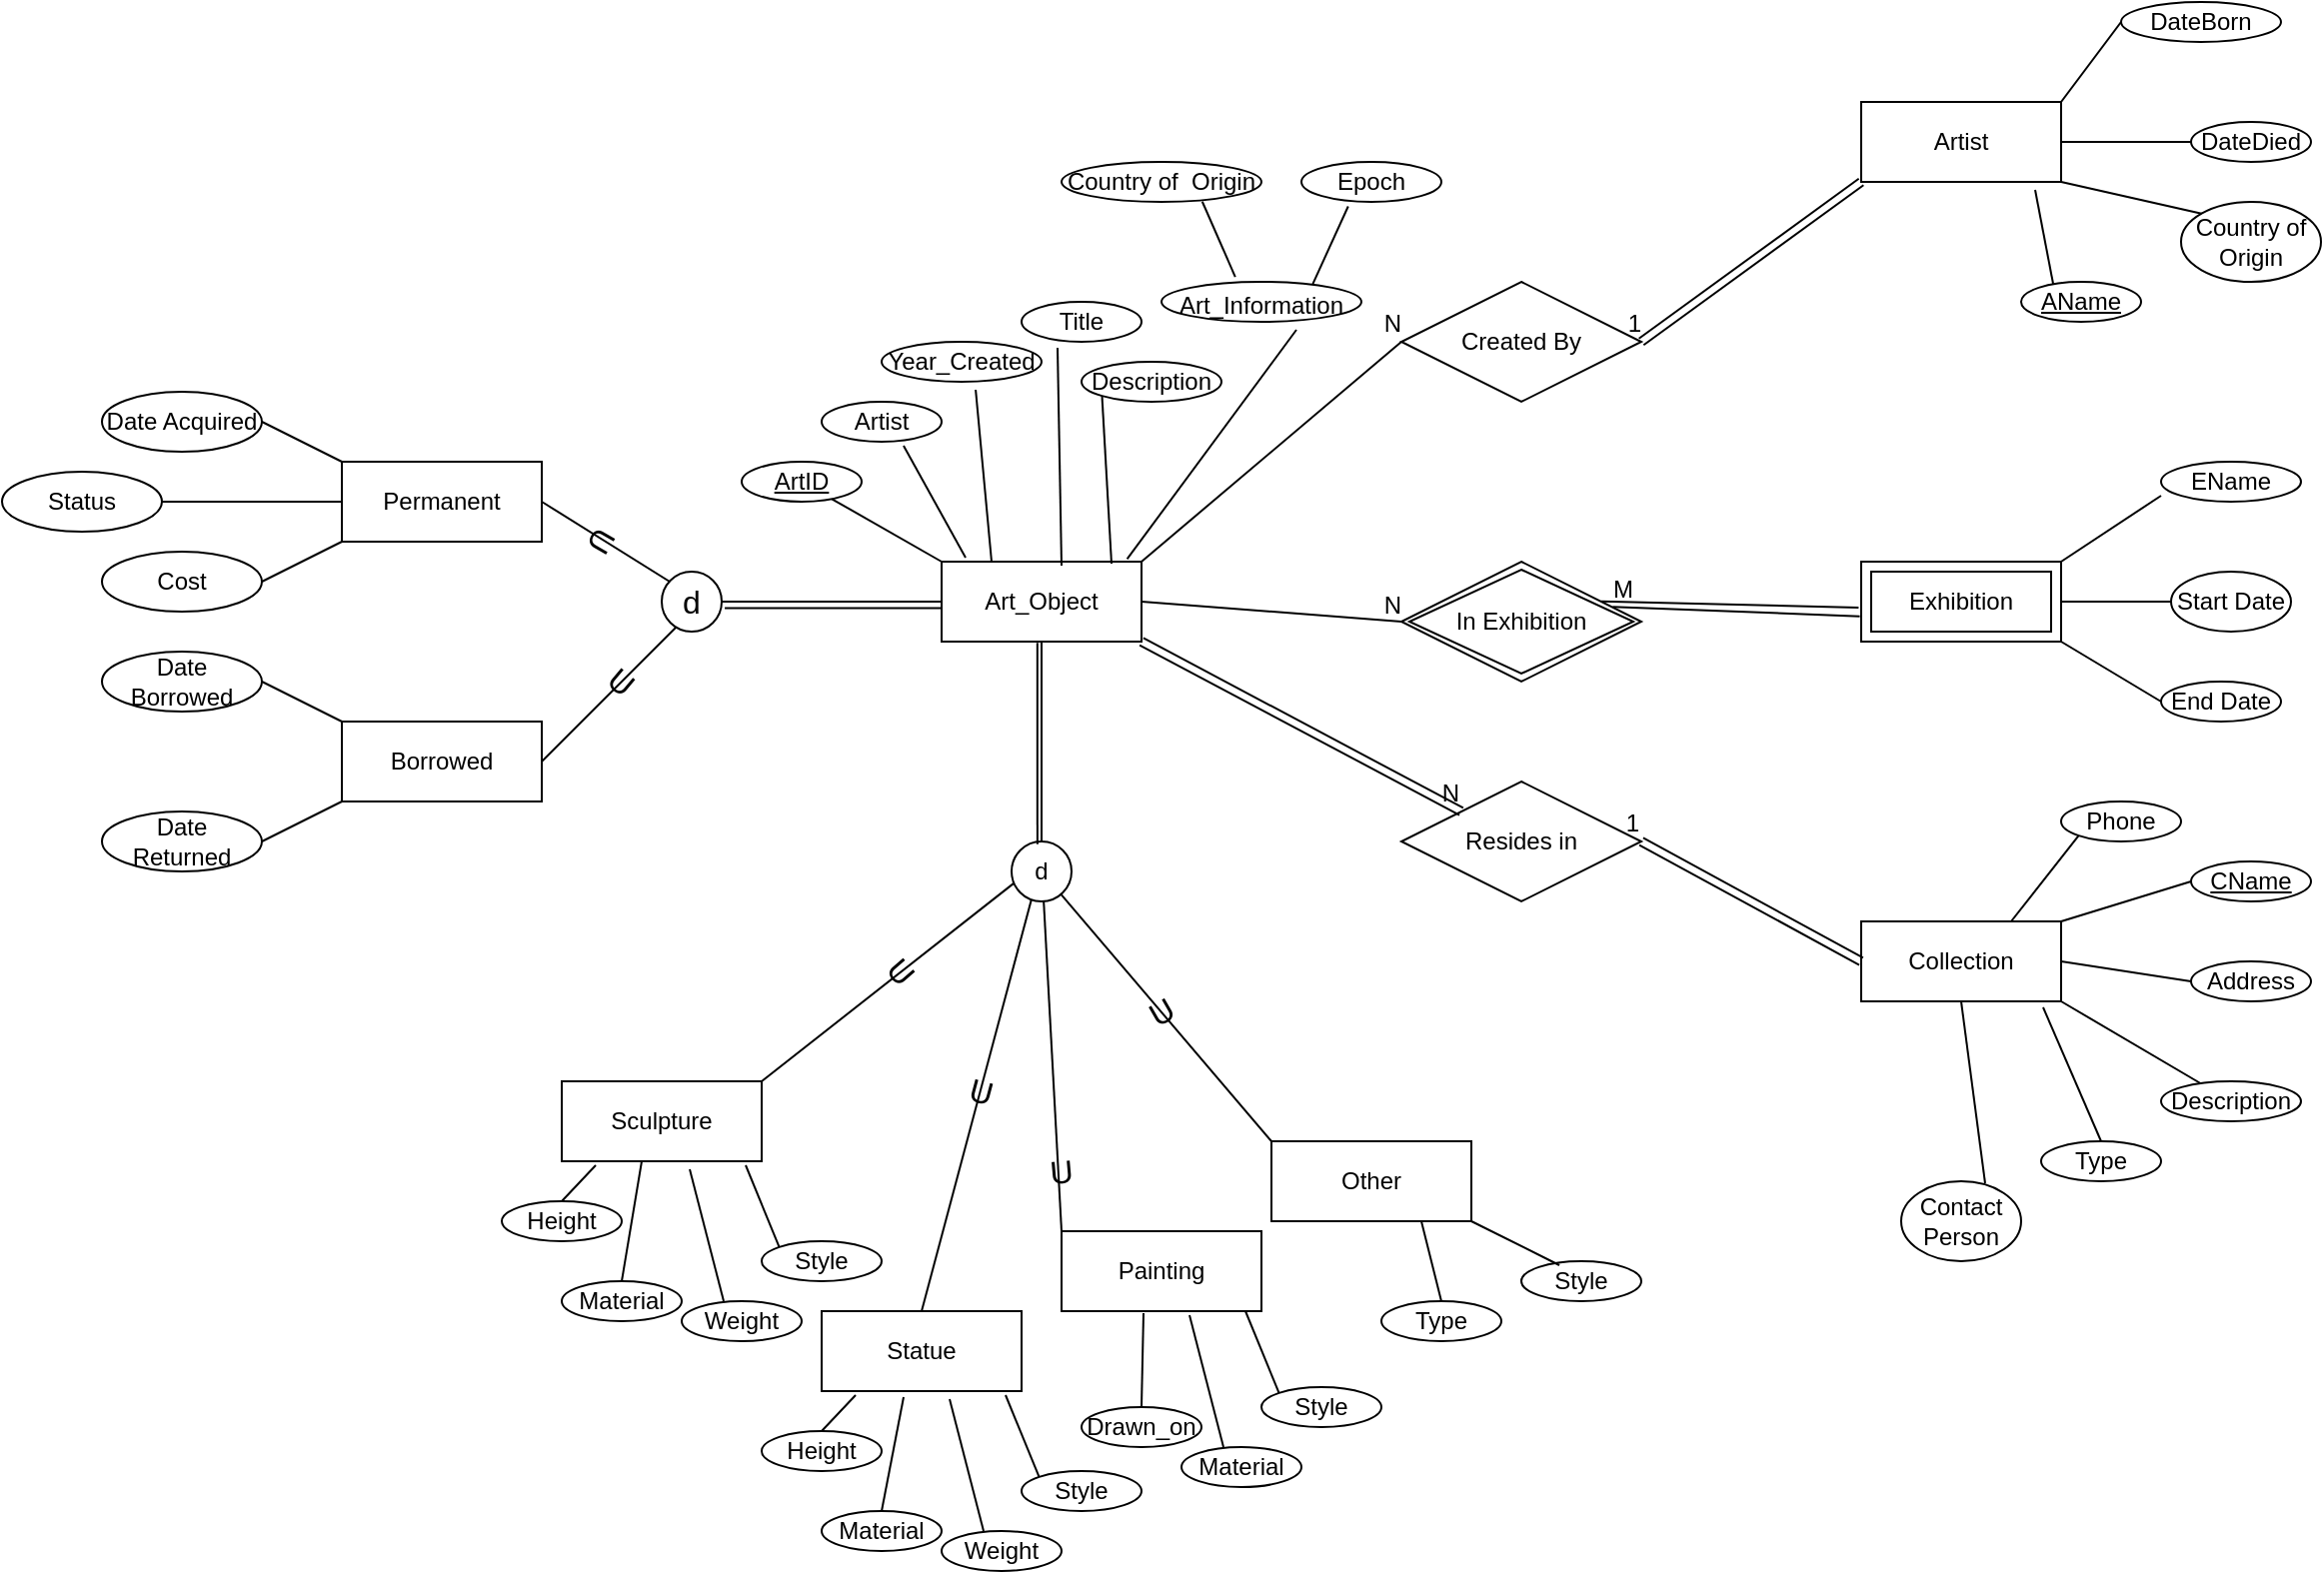 <mxfile>
    <diagram id="M828vq5d6RUSsPA0u2Nk" name="Page-1">
        <mxGraphModel dx="2179" dy="916" grid="1" gridSize="10" guides="1" tooltips="1" connect="1" arrows="1" fold="1" page="1" pageScale="1" pageWidth="850" pageHeight="1100" math="0" shadow="0">
            <root>
                <mxCell id="0"/>
                <mxCell id="1" parent="0"/>
                <mxCell id="3" value="Art_Object" style="whiteSpace=wrap;html=1;align=center;" parent="1" vertex="1">
                    <mxGeometry x="360" y="390" width="100" height="40" as="geometry"/>
                </mxCell>
                <mxCell id="4" value="Sculpture" style="whiteSpace=wrap;html=1;align=center;" parent="1" vertex="1">
                    <mxGeometry x="170" y="650" width="100" height="40" as="geometry"/>
                </mxCell>
                <mxCell id="5" value="Statue" style="whiteSpace=wrap;html=1;align=center;" parent="1" vertex="1">
                    <mxGeometry x="300" y="765" width="100" height="40" as="geometry"/>
                </mxCell>
                <mxCell id="6" value="Painting" style="whiteSpace=wrap;html=1;align=center;" parent="1" vertex="1">
                    <mxGeometry x="420" y="725" width="100" height="40" as="geometry"/>
                </mxCell>
                <mxCell id="7" value="Borrowed" style="whiteSpace=wrap;html=1;align=center;" parent="1" vertex="1">
                    <mxGeometry x="60" y="470" width="100" height="40" as="geometry"/>
                </mxCell>
                <mxCell id="8" value="Permanent" style="whiteSpace=wrap;html=1;align=center;" parent="1" vertex="1">
                    <mxGeometry x="60" y="340" width="100" height="40" as="geometry"/>
                </mxCell>
                <mxCell id="10" value="" style="endArrow=none;html=1;exitX=0;exitY=0;exitDx=0;exitDy=0;" parent="1" source="6" edge="1">
                    <mxGeometry width="50" height="50" relative="1" as="geometry">
                        <mxPoint x="420" y="580" as="sourcePoint"/>
                        <mxPoint x="410" y="540" as="targetPoint"/>
                    </mxGeometry>
                </mxCell>
                <mxCell id="11" value="" style="endArrow=none;html=1;exitX=1;exitY=0;exitDx=0;exitDy=0;" parent="1" source="4" edge="1">
                    <mxGeometry width="50" height="50" relative="1" as="geometry">
                        <mxPoint x="430" y="590" as="sourcePoint"/>
                        <mxPoint x="410" y="540" as="targetPoint"/>
                    </mxGeometry>
                </mxCell>
                <mxCell id="12" value="&lt;u&gt;ArtID&lt;/u&gt;" style="ellipse;whiteSpace=wrap;html=1;align=center;" parent="1" vertex="1">
                    <mxGeometry x="260" y="340" width="60" height="20" as="geometry"/>
                </mxCell>
                <mxCell id="13" value="Artist" style="ellipse;whiteSpace=wrap;html=1;align=center;" parent="1" vertex="1">
                    <mxGeometry x="300" y="310" width="60" height="20" as="geometry"/>
                </mxCell>
                <mxCell id="14" value="Year_Created" style="ellipse;whiteSpace=wrap;html=1;align=center;" parent="1" vertex="1">
                    <mxGeometry x="330" y="280" width="80" height="20" as="geometry"/>
                </mxCell>
                <mxCell id="15" value="" style="endArrow=none;html=1;exitX=0;exitY=0;exitDx=0;exitDy=0;" parent="1" source="3" target="12" edge="1">
                    <mxGeometry width="50" height="50" relative="1" as="geometry">
                        <mxPoint x="610" y="420" as="sourcePoint"/>
                        <mxPoint x="660" y="370" as="targetPoint"/>
                    </mxGeometry>
                </mxCell>
                <mxCell id="16" value="" style="endArrow=none;html=1;exitX=0.12;exitY=-0.05;exitDx=0;exitDy=0;entryX=0.683;entryY=1.1;entryDx=0;entryDy=0;entryPerimeter=0;exitPerimeter=0;" parent="1" source="3" target="13" edge="1">
                    <mxGeometry width="50" height="50" relative="1" as="geometry">
                        <mxPoint x="370" y="400" as="sourcePoint"/>
                        <mxPoint x="315.116" y="368.638" as="targetPoint"/>
                    </mxGeometry>
                </mxCell>
                <mxCell id="17" value="" style="endArrow=none;html=1;exitX=0.25;exitY=0;exitDx=0;exitDy=0;entryX=0.588;entryY=1.2;entryDx=0;entryDy=0;entryPerimeter=0;" parent="1" source="3" target="14" edge="1">
                    <mxGeometry width="50" height="50" relative="1" as="geometry">
                        <mxPoint x="380" y="410" as="sourcePoint"/>
                        <mxPoint x="325.116" y="378.638" as="targetPoint"/>
                    </mxGeometry>
                </mxCell>
                <mxCell id="19" value="Title" style="ellipse;whiteSpace=wrap;html=1;align=center;" parent="1" vertex="1">
                    <mxGeometry x="400" y="260" width="60" height="20" as="geometry"/>
                </mxCell>
                <mxCell id="20" value="Description" style="ellipse;whiteSpace=wrap;html=1;align=center;" parent="1" vertex="1">
                    <mxGeometry x="430" y="290" width="70" height="20" as="geometry"/>
                </mxCell>
                <mxCell id="21" value="" style="endArrow=none;html=1;entryX=0.3;entryY=1.15;entryDx=0;entryDy=0;entryPerimeter=0;exitX=0.6;exitY=0.05;exitDx=0;exitDy=0;exitPerimeter=0;" parent="1" source="3" target="19" edge="1">
                    <mxGeometry width="50" height="50" relative="1" as="geometry">
                        <mxPoint x="610" y="420" as="sourcePoint"/>
                        <mxPoint x="660" y="370" as="targetPoint"/>
                    </mxGeometry>
                </mxCell>
                <mxCell id="23" value="" style="endArrow=none;html=1;entryX=0;entryY=1;entryDx=0;entryDy=0;exitX=0.85;exitY=0.025;exitDx=0;exitDy=0;exitPerimeter=0;" parent="1" source="3" target="20" edge="1">
                    <mxGeometry width="50" height="50" relative="1" as="geometry">
                        <mxPoint x="610" y="420" as="sourcePoint"/>
                        <mxPoint x="660" y="370" as="targetPoint"/>
                    </mxGeometry>
                </mxCell>
                <mxCell id="24" value="" style="endArrow=none;html=1;entryX=0.17;entryY=1.05;entryDx=0;entryDy=0;entryPerimeter=0;" parent="1" target="4" edge="1">
                    <mxGeometry width="50" height="50" relative="1" as="geometry">
                        <mxPoint x="170" y="710" as="sourcePoint"/>
                        <mxPoint x="650" y="610" as="targetPoint"/>
                    </mxGeometry>
                </mxCell>
                <mxCell id="25" value="Height" style="ellipse;whiteSpace=wrap;html=1;align=center;" parent="1" vertex="1">
                    <mxGeometry x="140" y="710" width="60" height="20" as="geometry"/>
                </mxCell>
                <mxCell id="26" value="Material" style="ellipse;whiteSpace=wrap;html=1;align=center;" parent="1" vertex="1">
                    <mxGeometry x="170" y="750" width="60" height="20" as="geometry"/>
                </mxCell>
                <mxCell id="27" value="" style="endArrow=none;html=1;entryX=0.4;entryY=1;entryDx=0;entryDy=0;entryPerimeter=0;exitX=0.5;exitY=0;exitDx=0;exitDy=0;" parent="1" source="26" target="4" edge="1">
                    <mxGeometry width="50" height="50" relative="1" as="geometry">
                        <mxPoint x="600" y="660" as="sourcePoint"/>
                        <mxPoint x="650" y="610" as="targetPoint"/>
                    </mxGeometry>
                </mxCell>
                <mxCell id="28" value="Weight" style="ellipse;whiteSpace=wrap;html=1;align=center;" parent="1" vertex="1">
                    <mxGeometry x="230" y="760" width="60" height="20" as="geometry"/>
                </mxCell>
                <mxCell id="29" value="Style" style="ellipse;whiteSpace=wrap;html=1;align=center;" parent="1" vertex="1">
                    <mxGeometry x="270" y="730" width="60" height="20" as="geometry"/>
                </mxCell>
                <mxCell id="30" value="" style="endArrow=none;html=1;entryX=0.64;entryY=1.1;entryDx=0;entryDy=0;entryPerimeter=0;exitX=0.35;exitY=0;exitDx=0;exitDy=0;exitPerimeter=0;" parent="1" source="28" target="4" edge="1">
                    <mxGeometry width="50" height="50" relative="1" as="geometry">
                        <mxPoint x="600" y="660" as="sourcePoint"/>
                        <mxPoint x="650" y="610" as="targetPoint"/>
                    </mxGeometry>
                </mxCell>
                <mxCell id="31" value="" style="endArrow=none;html=1;entryX=0.92;entryY=1.05;entryDx=0;entryDy=0;entryPerimeter=0;exitX=0;exitY=0;exitDx=0;exitDy=0;" parent="1" source="29" target="4" edge="1">
                    <mxGeometry width="50" height="50" relative="1" as="geometry">
                        <mxPoint x="600" y="660" as="sourcePoint"/>
                        <mxPoint x="650" y="610" as="targetPoint"/>
                    </mxGeometry>
                </mxCell>
                <mxCell id="32" value="" style="endArrow=none;html=1;entryX=0.17;entryY=1.05;entryDx=0;entryDy=0;entryPerimeter=0;" parent="1" edge="1">
                    <mxGeometry width="50" height="50" relative="1" as="geometry">
                        <mxPoint x="300" y="825" as="sourcePoint"/>
                        <mxPoint x="317" y="807" as="targetPoint"/>
                    </mxGeometry>
                </mxCell>
                <mxCell id="33" value="Height" style="ellipse;whiteSpace=wrap;html=1;align=center;" parent="1" vertex="1">
                    <mxGeometry x="270" y="825" width="60" height="20" as="geometry"/>
                </mxCell>
                <mxCell id="34" value="Material" style="ellipse;whiteSpace=wrap;html=1;align=center;" parent="1" vertex="1">
                    <mxGeometry x="300" y="865" width="60" height="20" as="geometry"/>
                </mxCell>
                <mxCell id="35" value="Weight" style="ellipse;whiteSpace=wrap;html=1;align=center;" parent="1" vertex="1">
                    <mxGeometry x="360" y="875" width="60" height="20" as="geometry"/>
                </mxCell>
                <mxCell id="36" value="Style" style="ellipse;whiteSpace=wrap;html=1;align=center;" parent="1" vertex="1">
                    <mxGeometry x="400" y="845" width="60" height="20" as="geometry"/>
                </mxCell>
                <mxCell id="37" value="" style="endArrow=none;html=1;entryX=0.64;entryY=1.1;entryDx=0;entryDy=0;entryPerimeter=0;exitX=0.35;exitY=0;exitDx=0;exitDy=0;exitPerimeter=0;" parent="1" source="35" edge="1">
                    <mxGeometry width="50" height="50" relative="1" as="geometry">
                        <mxPoint x="730" y="775" as="sourcePoint"/>
                        <mxPoint x="364" y="809" as="targetPoint"/>
                    </mxGeometry>
                </mxCell>
                <mxCell id="38" value="" style="endArrow=none;html=1;entryX=0.92;entryY=1.05;entryDx=0;entryDy=0;entryPerimeter=0;exitX=0;exitY=0;exitDx=0;exitDy=0;" parent="1" source="36" edge="1">
                    <mxGeometry width="50" height="50" relative="1" as="geometry">
                        <mxPoint x="730" y="775" as="sourcePoint"/>
                        <mxPoint x="392" y="807" as="targetPoint"/>
                    </mxGeometry>
                </mxCell>
                <mxCell id="39" value="" style="endArrow=none;html=1;entryX=0.41;entryY=1.075;entryDx=0;entryDy=0;entryPerimeter=0;exitX=0.5;exitY=0;exitDx=0;exitDy=0;" parent="1" source="34" target="5" edge="1">
                    <mxGeometry width="50" height="50" relative="1" as="geometry">
                        <mxPoint x="550" y="775" as="sourcePoint"/>
                        <mxPoint x="600" y="725" as="targetPoint"/>
                    </mxGeometry>
                </mxCell>
                <mxCell id="42" value="Drawn_on" style="ellipse;whiteSpace=wrap;html=1;align=center;" parent="1" vertex="1">
                    <mxGeometry x="430" y="813" width="60" height="20" as="geometry"/>
                </mxCell>
                <mxCell id="43" value="Material" style="ellipse;whiteSpace=wrap;html=1;align=center;" parent="1" vertex="1">
                    <mxGeometry x="480" y="833" width="60" height="20" as="geometry"/>
                </mxCell>
                <mxCell id="44" value="Style" style="ellipse;whiteSpace=wrap;html=1;align=center;" parent="1" vertex="1">
                    <mxGeometry x="520" y="803" width="60" height="20" as="geometry"/>
                </mxCell>
                <mxCell id="45" value="" style="endArrow=none;html=1;entryX=0.64;entryY=1.1;entryDx=0;entryDy=0;entryPerimeter=0;exitX=0.35;exitY=0;exitDx=0;exitDy=0;exitPerimeter=0;" parent="1" source="43" edge="1">
                    <mxGeometry width="50" height="50" relative="1" as="geometry">
                        <mxPoint x="850" y="733" as="sourcePoint"/>
                        <mxPoint x="484" y="767" as="targetPoint"/>
                    </mxGeometry>
                </mxCell>
                <mxCell id="46" value="" style="endArrow=none;html=1;entryX=0.92;entryY=1.05;entryDx=0;entryDy=0;entryPerimeter=0;exitX=0;exitY=0;exitDx=0;exitDy=0;" parent="1" source="44" edge="1">
                    <mxGeometry width="50" height="50" relative="1" as="geometry">
                        <mxPoint x="850" y="733" as="sourcePoint"/>
                        <mxPoint x="512" y="765" as="targetPoint"/>
                    </mxGeometry>
                </mxCell>
                <mxCell id="47" value="" style="endArrow=none;html=1;entryX=0.41;entryY=1.075;entryDx=0;entryDy=0;entryPerimeter=0;exitX=0.5;exitY=0;exitDx=0;exitDy=0;" parent="1" source="42" edge="1">
                    <mxGeometry width="50" height="50" relative="1" as="geometry">
                        <mxPoint x="670" y="733" as="sourcePoint"/>
                        <mxPoint x="461" y="766" as="targetPoint"/>
                    </mxGeometry>
                </mxCell>
                <mxCell id="48" value="Artist" style="whiteSpace=wrap;html=1;align=center;" parent="1" vertex="1">
                    <mxGeometry x="820" y="160" width="100" height="40" as="geometry"/>
                </mxCell>
                <mxCell id="49" value="Collection" style="whiteSpace=wrap;html=1;align=center;" parent="1" vertex="1">
                    <mxGeometry x="820" y="570" width="100" height="40" as="geometry"/>
                </mxCell>
                <mxCell id="51" value="" style="endArrow=none;html=1;exitX=0.5;exitY=0;exitDx=0;exitDy=0;" parent="1" source="5" edge="1">
                    <mxGeometry width="50" height="50" relative="1" as="geometry">
                        <mxPoint x="350" y="760" as="sourcePoint"/>
                        <mxPoint x="410" y="540" as="targetPoint"/>
                    </mxGeometry>
                </mxCell>
                <mxCell id="53" value="Created By" style="shape=rhombus;perimeter=rhombusPerimeter;whiteSpace=wrap;html=1;align=center;" parent="1" vertex="1">
                    <mxGeometry x="590" y="250" width="120" height="60" as="geometry"/>
                </mxCell>
                <mxCell id="54" value="In Exhibition" style="shape=rhombus;double=1;perimeter=rhombusPerimeter;whiteSpace=wrap;html=1;align=center;" parent="1" vertex="1">
                    <mxGeometry x="590" y="390" width="120" height="60" as="geometry"/>
                </mxCell>
                <mxCell id="55" value="Resides in" style="shape=rhombus;perimeter=rhombusPerimeter;whiteSpace=wrap;html=1;align=center;" parent="1" vertex="1">
                    <mxGeometry x="590" y="500" width="120" height="60" as="geometry"/>
                </mxCell>
                <mxCell id="56" value="" style="shape=link;html=1;rounded=0;exitX=1;exitY=1;exitDx=0;exitDy=0;entryX=0;entryY=0;entryDx=0;entryDy=0;" parent="1" source="3" target="55" edge="1">
                    <mxGeometry relative="1" as="geometry">
                        <mxPoint x="430" y="500" as="sourcePoint"/>
                        <mxPoint x="590" y="500" as="targetPoint"/>
                    </mxGeometry>
                </mxCell>
                <mxCell id="57" value="N" style="resizable=0;html=1;align=right;verticalAlign=bottom;" parent="56" connectable="0" vertex="1">
                    <mxGeometry x="1" relative="1" as="geometry"/>
                </mxCell>
                <mxCell id="58" value="" style="shape=link;html=1;rounded=0;entryX=1;entryY=0.5;entryDx=0;entryDy=0;exitX=0;exitY=0.5;exitDx=0;exitDy=0;" parent="1" source="49" target="55" edge="1">
                    <mxGeometry relative="1" as="geometry">
                        <mxPoint x="550" y="400" as="sourcePoint"/>
                        <mxPoint x="710" y="400" as="targetPoint"/>
                    </mxGeometry>
                </mxCell>
                <mxCell id="59" value="1" style="resizable=0;html=1;align=right;verticalAlign=bottom;" parent="58" connectable="0" vertex="1">
                    <mxGeometry x="1" relative="1" as="geometry"/>
                </mxCell>
                <mxCell id="62" value="" style="endArrow=none;html=1;rounded=0;entryX=0;entryY=0.5;entryDx=0;entryDy=0;exitX=1;exitY=0.5;exitDx=0;exitDy=0;" parent="1" source="3" target="54" edge="1">
                    <mxGeometry relative="1" as="geometry">
                        <mxPoint x="550" y="500" as="sourcePoint"/>
                        <mxPoint x="710" y="500" as="targetPoint"/>
                    </mxGeometry>
                </mxCell>
                <mxCell id="63" value="N" style="resizable=0;html=1;align=right;verticalAlign=bottom;" parent="62" connectable="0" vertex="1">
                    <mxGeometry x="1" relative="1" as="geometry"/>
                </mxCell>
                <mxCell id="64" value="" style="endArrow=none;html=1;rounded=0;exitX=0.881;exitY=0.378;exitDx=0;exitDy=0;exitPerimeter=0;entryX=-0.007;entryY=0.683;entryDx=0;entryDy=0;entryPerimeter=0;" parent="1" source="54" edge="1">
                    <mxGeometry relative="1" as="geometry">
                        <mxPoint x="730" y="419.75" as="sourcePoint"/>
                        <mxPoint x="819.3" y="417.32" as="targetPoint"/>
                    </mxGeometry>
                </mxCell>
                <mxCell id="65" value="" style="endArrow=none;html=1;rounded=0;entryX=-0.013;entryY=0.575;entryDx=0;entryDy=0;entryPerimeter=0;" parent="1" edge="1">
                    <mxGeometry relative="1" as="geometry">
                        <mxPoint x="690" y="409.83" as="sourcePoint"/>
                        <mxPoint x="818.7" y="413" as="targetPoint"/>
                    </mxGeometry>
                </mxCell>
                <mxCell id="66" value="M" style="text;strokeColor=none;fillColor=none;spacingLeft=4;spacingRight=4;overflow=hidden;rotatable=0;points=[[0,0.5],[1,0.5]];portConstraint=eastwest;fontSize=12;" parent="1" vertex="1">
                    <mxGeometry x="690" y="390" width="30" height="20" as="geometry"/>
                </mxCell>
                <mxCell id="71" value="" style="endArrow=none;html=1;rounded=0;entryX=0;entryY=0.5;entryDx=0;entryDy=0;exitX=1;exitY=0;exitDx=0;exitDy=0;" parent="1" source="3" target="53" edge="1">
                    <mxGeometry relative="1" as="geometry">
                        <mxPoint x="490" y="470" as="sourcePoint"/>
                        <mxPoint x="650" y="470" as="targetPoint"/>
                    </mxGeometry>
                </mxCell>
                <mxCell id="72" value="N" style="resizable=0;html=1;align=right;verticalAlign=bottom;" parent="71" connectable="0" vertex="1">
                    <mxGeometry x="1" relative="1" as="geometry"/>
                </mxCell>
                <mxCell id="75" value="" style="shape=link;html=1;rounded=0;entryX=1;entryY=0.5;entryDx=0;entryDy=0;exitX=0;exitY=1;exitDx=0;exitDy=0;" parent="1" source="48" target="53" edge="1">
                    <mxGeometry relative="1" as="geometry">
                        <mxPoint x="490" y="470" as="sourcePoint"/>
                        <mxPoint x="650" y="470" as="targetPoint"/>
                    </mxGeometry>
                </mxCell>
                <mxCell id="76" value="1" style="resizable=0;html=1;align=right;verticalAlign=bottom;" parent="75" connectable="0" vertex="1">
                    <mxGeometry x="1" relative="1" as="geometry"/>
                </mxCell>
                <mxCell id="77" value="Other" style="whiteSpace=wrap;html=1;align=center;" parent="1" vertex="1">
                    <mxGeometry x="525" y="680" width="100" height="40" as="geometry"/>
                </mxCell>
                <mxCell id="78" value="" style="endArrow=none;html=1;entryX=0.5;entryY=1;entryDx=0;entryDy=0;" parent="1" target="3" edge="1">
                    <mxGeometry width="50" height="50" relative="1" as="geometry">
                        <mxPoint x="410" y="540" as="sourcePoint"/>
                        <mxPoint x="600" y="440" as="targetPoint"/>
                    </mxGeometry>
                </mxCell>
                <mxCell id="79" value="" style="endArrow=none;html=1;entryX=0;entryY=0;entryDx=0;entryDy=0;startArrow=none;" parent="1" source="135" target="77" edge="1">
                    <mxGeometry width="50" height="50" relative="1" as="geometry">
                        <mxPoint x="410" y="540" as="sourcePoint"/>
                        <mxPoint x="420" y="440" as="targetPoint"/>
                    </mxGeometry>
                </mxCell>
                <mxCell id="81" value="Type" style="ellipse;whiteSpace=wrap;html=1;align=center;" parent="1" vertex="1">
                    <mxGeometry x="580" y="760" width="60" height="20" as="geometry"/>
                </mxCell>
                <mxCell id="82" value="Style" style="ellipse;whiteSpace=wrap;html=1;align=center;" parent="1" vertex="1">
                    <mxGeometry x="650" y="740" width="60" height="20" as="geometry"/>
                </mxCell>
                <mxCell id="83" value="" style="endArrow=none;html=1;entryX=0.75;entryY=1;entryDx=0;entryDy=0;exitX=0.5;exitY=0;exitDx=0;exitDy=0;" parent="1" source="81" target="77" edge="1">
                    <mxGeometry width="50" height="50" relative="1" as="geometry">
                        <mxPoint x="710" y="845" as="sourcePoint"/>
                        <mxPoint x="760" y="795" as="targetPoint"/>
                    </mxGeometry>
                </mxCell>
                <mxCell id="84" value="" style="endArrow=none;html=1;entryX=1;entryY=1;entryDx=0;entryDy=0;exitX=0.317;exitY=0.1;exitDx=0;exitDy=0;exitPerimeter=0;" parent="1" source="82" target="77" edge="1">
                    <mxGeometry width="50" height="50" relative="1" as="geometry">
                        <mxPoint x="760" y="770" as="sourcePoint"/>
                        <mxPoint x="750" y="730" as="targetPoint"/>
                    </mxGeometry>
                </mxCell>
                <mxCell id="86" value="&lt;u&gt;AName&lt;/u&gt;" style="ellipse;whiteSpace=wrap;html=1;align=center;" parent="1" vertex="1">
                    <mxGeometry x="900" y="250" width="60" height="20" as="geometry"/>
                </mxCell>
                <mxCell id="87" value="DateBorn" style="ellipse;whiteSpace=wrap;html=1;align=center;" parent="1" vertex="1">
                    <mxGeometry x="950" y="110" width="80" height="20" as="geometry"/>
                </mxCell>
                <mxCell id="88" value="DateDied" style="ellipse;whiteSpace=wrap;html=1;align=center;" parent="1" vertex="1">
                    <mxGeometry x="985" y="170" width="60" height="20" as="geometry"/>
                </mxCell>
                <mxCell id="89" value="Country of Origin" style="ellipse;whiteSpace=wrap;html=1;align=center;" parent="1" vertex="1">
                    <mxGeometry x="980" y="210" width="70" height="40" as="geometry"/>
                </mxCell>
                <mxCell id="92" value="" style="endArrow=none;html=1;entryX=0.87;entryY=1.1;entryDx=0;entryDy=0;entryPerimeter=0;exitX=0.267;exitY=0.05;exitDx=0;exitDy=0;exitPerimeter=0;" parent="1" source="86" target="48" edge="1">
                    <mxGeometry width="50" height="50" relative="1" as="geometry">
                        <mxPoint x="790" y="390" as="sourcePoint"/>
                        <mxPoint x="840" y="340" as="targetPoint"/>
                    </mxGeometry>
                </mxCell>
                <mxCell id="93" value="" style="endArrow=none;html=1;entryX=1;entryY=1;entryDx=0;entryDy=0;exitX=0;exitY=0;exitDx=0;exitDy=0;" parent="1" source="89" target="48" edge="1">
                    <mxGeometry width="50" height="50" relative="1" as="geometry">
                        <mxPoint x="790" y="390" as="sourcePoint"/>
                        <mxPoint x="840" y="340" as="targetPoint"/>
                    </mxGeometry>
                </mxCell>
                <mxCell id="94" value="" style="endArrow=none;html=1;entryX=1;entryY=0.5;entryDx=0;entryDy=0;exitX=0;exitY=0.5;exitDx=0;exitDy=0;" parent="1" source="88" target="48" edge="1">
                    <mxGeometry width="50" height="50" relative="1" as="geometry">
                        <mxPoint x="790" y="390" as="sourcePoint"/>
                        <mxPoint x="840" y="340" as="targetPoint"/>
                    </mxGeometry>
                </mxCell>
                <mxCell id="95" value="" style="endArrow=none;html=1;entryX=1;entryY=0;entryDx=0;entryDy=0;exitX=0;exitY=0.5;exitDx=0;exitDy=0;" parent="1" source="87" target="48" edge="1">
                    <mxGeometry width="50" height="50" relative="1" as="geometry">
                        <mxPoint x="790" y="390" as="sourcePoint"/>
                        <mxPoint x="840" y="340" as="targetPoint"/>
                    </mxGeometry>
                </mxCell>
                <mxCell id="96" value="Address" style="ellipse;whiteSpace=wrap;html=1;align=center;" parent="1" vertex="1">
                    <mxGeometry x="985" y="590" width="60" height="20" as="geometry"/>
                </mxCell>
                <mxCell id="97" value="&lt;u&gt;CName&lt;/u&gt;" style="ellipse;whiteSpace=wrap;html=1;align=center;" parent="1" vertex="1">
                    <mxGeometry x="985" y="540" width="60" height="20" as="geometry"/>
                </mxCell>
                <mxCell id="98" value="Contact Person" style="ellipse;whiteSpace=wrap;html=1;align=center;" parent="1" vertex="1">
                    <mxGeometry x="840" y="700" width="60" height="40" as="geometry"/>
                </mxCell>
                <mxCell id="99" value="Type" style="ellipse;whiteSpace=wrap;html=1;align=center;" parent="1" vertex="1">
                    <mxGeometry x="910" y="680" width="60" height="20" as="geometry"/>
                </mxCell>
                <mxCell id="100" value="Description" style="ellipse;whiteSpace=wrap;html=1;align=center;" parent="1" vertex="1">
                    <mxGeometry x="970" y="650" width="70" height="20" as="geometry"/>
                </mxCell>
                <mxCell id="101" value="" style="endArrow=none;html=1;entryX=1;entryY=0;entryDx=0;entryDy=0;exitX=0;exitY=0.5;exitDx=0;exitDy=0;" parent="1" source="97" target="49" edge="1">
                    <mxGeometry width="50" height="50" relative="1" as="geometry">
                        <mxPoint x="980" y="550" as="sourcePoint"/>
                        <mxPoint x="1140" y="430" as="targetPoint"/>
                    </mxGeometry>
                </mxCell>
                <mxCell id="102" value="Phone" style="ellipse;whiteSpace=wrap;html=1;align=center;" parent="1" vertex="1">
                    <mxGeometry x="920" y="510" width="60" height="20" as="geometry"/>
                </mxCell>
                <mxCell id="103" value="" style="endArrow=none;html=1;entryX=0;entryY=1;entryDx=0;entryDy=0;exitX=0.75;exitY=0;exitDx=0;exitDy=0;" parent="1" source="49" target="102" edge="1">
                    <mxGeometry width="50" height="50" relative="1" as="geometry">
                        <mxPoint x="1090" y="480" as="sourcePoint"/>
                        <mxPoint x="1140" y="430" as="targetPoint"/>
                    </mxGeometry>
                </mxCell>
                <mxCell id="104" value="" style="endArrow=none;html=1;entryX=0;entryY=0.5;entryDx=0;entryDy=0;exitX=1;exitY=0.5;exitDx=0;exitDy=0;" parent="1" source="49" target="96" edge="1">
                    <mxGeometry width="50" height="50" relative="1" as="geometry">
                        <mxPoint x="905" y="580" as="sourcePoint"/>
                        <mxPoint x="938.787" y="537.071" as="targetPoint"/>
                    </mxGeometry>
                </mxCell>
                <mxCell id="105" value="" style="endArrow=none;html=1;exitX=1;exitY=1;exitDx=0;exitDy=0;" parent="1" source="49" target="100" edge="1">
                    <mxGeometry width="50" height="50" relative="1" as="geometry">
                        <mxPoint x="915" y="590" as="sourcePoint"/>
                        <mxPoint x="948.787" y="547.071" as="targetPoint"/>
                    </mxGeometry>
                </mxCell>
                <mxCell id="107" value="" style="endArrow=none;html=1;entryX=0.5;entryY=0;entryDx=0;entryDy=0;exitX=0.91;exitY=1.075;exitDx=0;exitDy=0;exitPerimeter=0;" parent="1" source="49" target="99" edge="1">
                    <mxGeometry width="50" height="50" relative="1" as="geometry">
                        <mxPoint x="925" y="600" as="sourcePoint"/>
                        <mxPoint x="958.787" y="557.071" as="targetPoint"/>
                    </mxGeometry>
                </mxCell>
                <mxCell id="108" value="" style="endArrow=none;html=1;entryX=0.5;entryY=1;entryDx=0;entryDy=0;exitX=0.7;exitY=0.025;exitDx=0;exitDy=0;exitPerimeter=0;" parent="1" source="98" target="49" edge="1">
                    <mxGeometry width="50" height="50" relative="1" as="geometry">
                        <mxPoint x="935" y="610" as="sourcePoint"/>
                        <mxPoint x="968.787" y="567.071" as="targetPoint"/>
                    </mxGeometry>
                </mxCell>
                <mxCell id="109" value="Start Date" style="ellipse;whiteSpace=wrap;html=1;align=center;" parent="1" vertex="1">
                    <mxGeometry x="975" y="395" width="60" height="30" as="geometry"/>
                </mxCell>
                <mxCell id="110" value="End Date" style="ellipse;whiteSpace=wrap;html=1;align=center;" parent="1" vertex="1">
                    <mxGeometry x="970" y="450" width="60" height="20" as="geometry"/>
                </mxCell>
                <mxCell id="111" value="EName" style="ellipse;whiteSpace=wrap;html=1;align=center;" parent="1" vertex="1">
                    <mxGeometry x="970" y="340" width="70" height="20" as="geometry"/>
                </mxCell>
                <mxCell id="113" value="" style="endArrow=none;html=1;entryX=0;entryY=0.85;entryDx=0;entryDy=0;entryPerimeter=0;exitX=1;exitY=0;exitDx=0;exitDy=0;" parent="1" target="111" edge="1">
                    <mxGeometry width="50" height="50" relative="1" as="geometry">
                        <mxPoint x="920" y="390" as="sourcePoint"/>
                        <mxPoint x="1140" y="440" as="targetPoint"/>
                    </mxGeometry>
                </mxCell>
                <mxCell id="114" value="" style="endArrow=none;html=1;entryX=0;entryY=0.5;entryDx=0;entryDy=0;exitX=1;exitY=0.5;exitDx=0;exitDy=0;" parent="1" target="109" edge="1">
                    <mxGeometry width="50" height="50" relative="1" as="geometry">
                        <mxPoint x="920" y="410" as="sourcePoint"/>
                        <mxPoint x="1140" y="440" as="targetPoint"/>
                    </mxGeometry>
                </mxCell>
                <mxCell id="115" value="" style="endArrow=none;html=1;entryX=1;entryY=1;entryDx=0;entryDy=0;exitX=0;exitY=0.5;exitDx=0;exitDy=0;" parent="1" source="110" edge="1">
                    <mxGeometry width="50" height="50" relative="1" as="geometry">
                        <mxPoint x="1090" y="490" as="sourcePoint"/>
                        <mxPoint x="920" y="430" as="targetPoint"/>
                    </mxGeometry>
                </mxCell>
                <mxCell id="116" value="Exhibition" style="shape=ext;margin=3;double=1;whiteSpace=wrap;html=1;align=center;" parent="1" vertex="1">
                    <mxGeometry x="820" y="390" width="100" height="40" as="geometry"/>
                </mxCell>
                <mxCell id="117" value="Date Acquired" style="ellipse;whiteSpace=wrap;html=1;align=center;" parent="1" vertex="1">
                    <mxGeometry x="-60" y="305" width="80" height="30" as="geometry"/>
                </mxCell>
                <mxCell id="118" value="Status" style="ellipse;whiteSpace=wrap;html=1;align=center;" parent="1" vertex="1">
                    <mxGeometry x="-110" y="345" width="80" height="30" as="geometry"/>
                </mxCell>
                <mxCell id="119" value="Cost" style="ellipse;whiteSpace=wrap;html=1;align=center;" parent="1" vertex="1">
                    <mxGeometry x="-60" y="385" width="80" height="30" as="geometry"/>
                </mxCell>
                <mxCell id="120" value="" style="endArrow=none;html=1;entryX=1;entryY=0.5;entryDx=0;entryDy=0;exitX=0;exitY=0;exitDx=0;exitDy=0;" parent="1" source="8" target="117" edge="1">
                    <mxGeometry width="50" height="50" relative="1" as="geometry">
                        <mxPoint x="130" y="590" as="sourcePoint"/>
                        <mxPoint x="180" y="540" as="targetPoint"/>
                    </mxGeometry>
                </mxCell>
                <mxCell id="121" value="" style="endArrow=none;html=1;entryX=1;entryY=0.5;entryDx=0;entryDy=0;exitX=0;exitY=0.5;exitDx=0;exitDy=0;" parent="1" source="8" target="118" edge="1">
                    <mxGeometry width="50" height="50" relative="1" as="geometry">
                        <mxPoint x="130" y="590" as="sourcePoint"/>
                        <mxPoint x="180" y="540" as="targetPoint"/>
                    </mxGeometry>
                </mxCell>
                <mxCell id="122" value="" style="endArrow=none;html=1;entryX=0;entryY=1;entryDx=0;entryDy=0;exitX=1;exitY=0.5;exitDx=0;exitDy=0;" parent="1" source="119" target="8" edge="1">
                    <mxGeometry width="50" height="50" relative="1" as="geometry">
                        <mxPoint x="130" y="590" as="sourcePoint"/>
                        <mxPoint x="180" y="540" as="targetPoint"/>
                    </mxGeometry>
                </mxCell>
                <mxCell id="123" value="Date Borrowed" style="ellipse;whiteSpace=wrap;html=1;align=center;" parent="1" vertex="1">
                    <mxGeometry x="-60" y="435" width="80" height="30" as="geometry"/>
                </mxCell>
                <mxCell id="125" value="Date Returned" style="ellipse;whiteSpace=wrap;html=1;align=center;" parent="1" vertex="1">
                    <mxGeometry x="-60" y="515" width="80" height="30" as="geometry"/>
                </mxCell>
                <mxCell id="126" value="" style="endArrow=none;html=1;entryX=1;entryY=0.5;entryDx=0;entryDy=0;exitX=0;exitY=0;exitDx=0;exitDy=0;" parent="1" target="123" edge="1">
                    <mxGeometry width="50" height="50" relative="1" as="geometry">
                        <mxPoint x="60" y="470" as="sourcePoint"/>
                        <mxPoint x="180" y="670" as="targetPoint"/>
                    </mxGeometry>
                </mxCell>
                <mxCell id="128" value="" style="endArrow=none;html=1;entryX=0;entryY=1;entryDx=0;entryDy=0;exitX=1;exitY=0.5;exitDx=0;exitDy=0;" parent="1" source="125" edge="1">
                    <mxGeometry width="50" height="50" relative="1" as="geometry">
                        <mxPoint x="130" y="720" as="sourcePoint"/>
                        <mxPoint x="60" y="510" as="targetPoint"/>
                    </mxGeometry>
                </mxCell>
                <mxCell id="129" value="" style="endArrow=none;html=1;entryX=1;entryY=0.5;entryDx=0;entryDy=0;" parent="1" target="8" edge="1">
                    <mxGeometry width="50" height="50" relative="1" as="geometry">
                        <mxPoint x="240" y="410" as="sourcePoint"/>
                        <mxPoint x="440" y="400" as="targetPoint"/>
                    </mxGeometry>
                </mxCell>
                <mxCell id="130" value="" style="endArrow=none;html=1;entryX=1;entryY=0.5;entryDx=0;entryDy=0;" parent="1" target="7" edge="1">
                    <mxGeometry width="50" height="50" relative="1" as="geometry">
                        <mxPoint x="240" y="410" as="sourcePoint"/>
                        <mxPoint x="190.0" y="460" as="targetPoint"/>
                    </mxGeometry>
                </mxCell>
                <mxCell id="131" value="" style="endArrow=none;html=1;entryX=0;entryY=0.5;entryDx=0;entryDy=0;startArrow=none;" parent="1" target="3" edge="1" source="142">
                    <mxGeometry width="50" height="50" relative="1" as="geometry">
                        <mxPoint x="240" y="410" as="sourcePoint"/>
                        <mxPoint x="440" y="400" as="targetPoint"/>
                    </mxGeometry>
                </mxCell>
                <mxCell id="136" value="" style="endArrow=none;html=1;entryX=0;entryY=0;entryDx=0;entryDy=0;" parent="1" target="135" edge="1">
                    <mxGeometry width="50" height="50" relative="1" as="geometry">
                        <mxPoint x="410" y="540" as="sourcePoint"/>
                        <mxPoint x="525" y="680" as="targetPoint"/>
                    </mxGeometry>
                </mxCell>
                <mxCell id="135" value="d" style="ellipse;whiteSpace=wrap;html=1;aspect=fixed;" parent="1" vertex="1">
                    <mxGeometry x="395" y="530" width="30" height="30" as="geometry"/>
                </mxCell>
                <mxCell id="137" value="" style="endArrow=none;html=1;entryX=0.479;entryY=1.016;entryDx=0;entryDy=0;entryPerimeter=0;exitX=0.431;exitY=0.044;exitDx=0;exitDy=0;exitPerimeter=0;" edge="1" parent="1" source="135" target="3">
                    <mxGeometry width="50" height="50" relative="1" as="geometry">
                        <mxPoint x="390" y="520" as="sourcePoint"/>
                        <mxPoint x="410" y="370" as="targetPoint"/>
                    </mxGeometry>
                </mxCell>
                <mxCell id="138" value="&lt;font style=&quot;font-size: 16px;&quot;&gt;U&lt;/font&gt;" style="text;html=1;strokeColor=none;fillColor=none;align=center;verticalAlign=middle;whiteSpace=wrap;rounded=0;rotation=49;" vertex="1" parent="1">
                    <mxGeometry x="310" y="580" width="60" height="30" as="geometry"/>
                </mxCell>
                <mxCell id="139" value="&lt;font style=&quot;font-size: 16px;&quot;&gt;U&lt;/font&gt;" style="text;html=1;strokeColor=none;fillColor=none;align=center;verticalAlign=middle;whiteSpace=wrap;rounded=0;rotation=15;" vertex="1" parent="1">
                    <mxGeometry x="350" y="640" width="60" height="30" as="geometry"/>
                </mxCell>
                <mxCell id="140" value="&lt;font style=&quot;font-size: 16px;&quot;&gt;U&lt;/font&gt;" style="text;html=1;strokeColor=none;fillColor=none;align=center;verticalAlign=middle;whiteSpace=wrap;rounded=0;rotation=-5;" vertex="1" parent="1">
                    <mxGeometry x="390" y="680" width="60" height="30" as="geometry"/>
                </mxCell>
                <mxCell id="141" value="&lt;font style=&quot;font-size: 16px;&quot;&gt;U&lt;/font&gt;" style="text;html=1;strokeColor=none;fillColor=none;align=center;verticalAlign=middle;whiteSpace=wrap;rounded=0;rotation=-30;" vertex="1" parent="1">
                    <mxGeometry x="440" y="600" width="60" height="30" as="geometry"/>
                </mxCell>
                <mxCell id="143" value="" style="endArrow=none;html=1;entryX=0;entryY=0.5;entryDx=0;entryDy=0;" edge="1" parent="1" target="142">
                    <mxGeometry width="50" height="50" relative="1" as="geometry">
                        <mxPoint x="240.0" y="410" as="sourcePoint"/>
                        <mxPoint x="360" y="410" as="targetPoint"/>
                    </mxGeometry>
                </mxCell>
                <mxCell id="142" value="d" style="ellipse;whiteSpace=wrap;html=1;aspect=fixed;fontSize=16;" vertex="1" parent="1">
                    <mxGeometry x="220" y="395" width="30" height="30" as="geometry"/>
                </mxCell>
                <mxCell id="144" value="" style="endArrow=none;html=1;fontSize=16;exitX=1.051;exitY=0.61;exitDx=0;exitDy=0;exitPerimeter=0;entryX=0.001;entryY=0.582;entryDx=0;entryDy=0;entryPerimeter=0;" edge="1" parent="1" source="142" target="3">
                    <mxGeometry width="50" height="50" relative="1" as="geometry">
                        <mxPoint x="320" y="520" as="sourcePoint"/>
                        <mxPoint x="360" y="410" as="targetPoint"/>
                    </mxGeometry>
                </mxCell>
                <mxCell id="145" value="U" style="text;html=1;strokeColor=none;fillColor=none;align=center;verticalAlign=middle;whiteSpace=wrap;rounded=0;fontSize=16;rotation=40;" vertex="1" parent="1">
                    <mxGeometry x="170" y="435" width="60" height="30" as="geometry"/>
                </mxCell>
                <mxCell id="146" value="&lt;font style=&quot;font-size: 16px;&quot;&gt;U&lt;/font&gt;" style="text;html=1;strokeColor=none;fillColor=none;align=center;verticalAlign=middle;whiteSpace=wrap;rounded=0;rotation=-240;" vertex="1" parent="1">
                    <mxGeometry x="160" y="365" width="60" height="30" as="geometry"/>
                </mxCell>
                <mxCell id="147" value="" style="endArrow=none;html=1;fontSize=16;exitX=0.928;exitY=-0.032;exitDx=0;exitDy=0;exitPerimeter=0;entryX=0.675;entryY=1.2;entryDx=0;entryDy=0;entryPerimeter=0;" edge="1" parent="1" source="3" target="149">
                    <mxGeometry width="50" height="50" relative="1" as="geometry">
                        <mxPoint x="430" y="540" as="sourcePoint"/>
                        <mxPoint x="540" y="250" as="targetPoint"/>
                    </mxGeometry>
                </mxCell>
                <mxCell id="149" value="&lt;span style=&quot;font-size: 12px;&quot;&gt;Art_Information&lt;/span&gt;" style="ellipse;whiteSpace=wrap;html=1;align=center;fontSize=16;" vertex="1" parent="1">
                    <mxGeometry x="470" y="250" width="100" height="20" as="geometry"/>
                </mxCell>
                <mxCell id="150" value="Country of&amp;nbsp; Origin" style="ellipse;whiteSpace=wrap;html=1;align=center;fontSize=12;" vertex="1" parent="1">
                    <mxGeometry x="420" y="190" width="100" height="20" as="geometry"/>
                </mxCell>
                <mxCell id="151" value="Epoch" style="ellipse;whiteSpace=wrap;html=1;align=center;fontSize=12;" vertex="1" parent="1">
                    <mxGeometry x="540" y="190" width="70" height="20" as="geometry"/>
                </mxCell>
                <mxCell id="152" value="" style="endArrow=none;html=1;fontSize=12;entryX=0.334;entryY=1.112;entryDx=0;entryDy=0;entryPerimeter=0;exitX=0.757;exitY=0.053;exitDx=0;exitDy=0;exitPerimeter=0;" edge="1" parent="1" source="149" target="151">
                    <mxGeometry width="50" height="50" relative="1" as="geometry">
                        <mxPoint x="430" y="540" as="sourcePoint"/>
                        <mxPoint x="480" y="490" as="targetPoint"/>
                    </mxGeometry>
                </mxCell>
                <mxCell id="153" value="" style="endArrow=none;html=1;fontSize=12;entryX=0.704;entryY=0.994;entryDx=0;entryDy=0;entryPerimeter=0;exitX=0.369;exitY=-0.124;exitDx=0;exitDy=0;exitPerimeter=0;" edge="1" parent="1" source="149" target="150">
                    <mxGeometry width="50" height="50" relative="1" as="geometry">
                        <mxPoint x="430" y="540" as="sourcePoint"/>
                        <mxPoint x="480" y="490" as="targetPoint"/>
                    </mxGeometry>
                </mxCell>
            </root>
        </mxGraphModel>
    </diagram>
</mxfile>